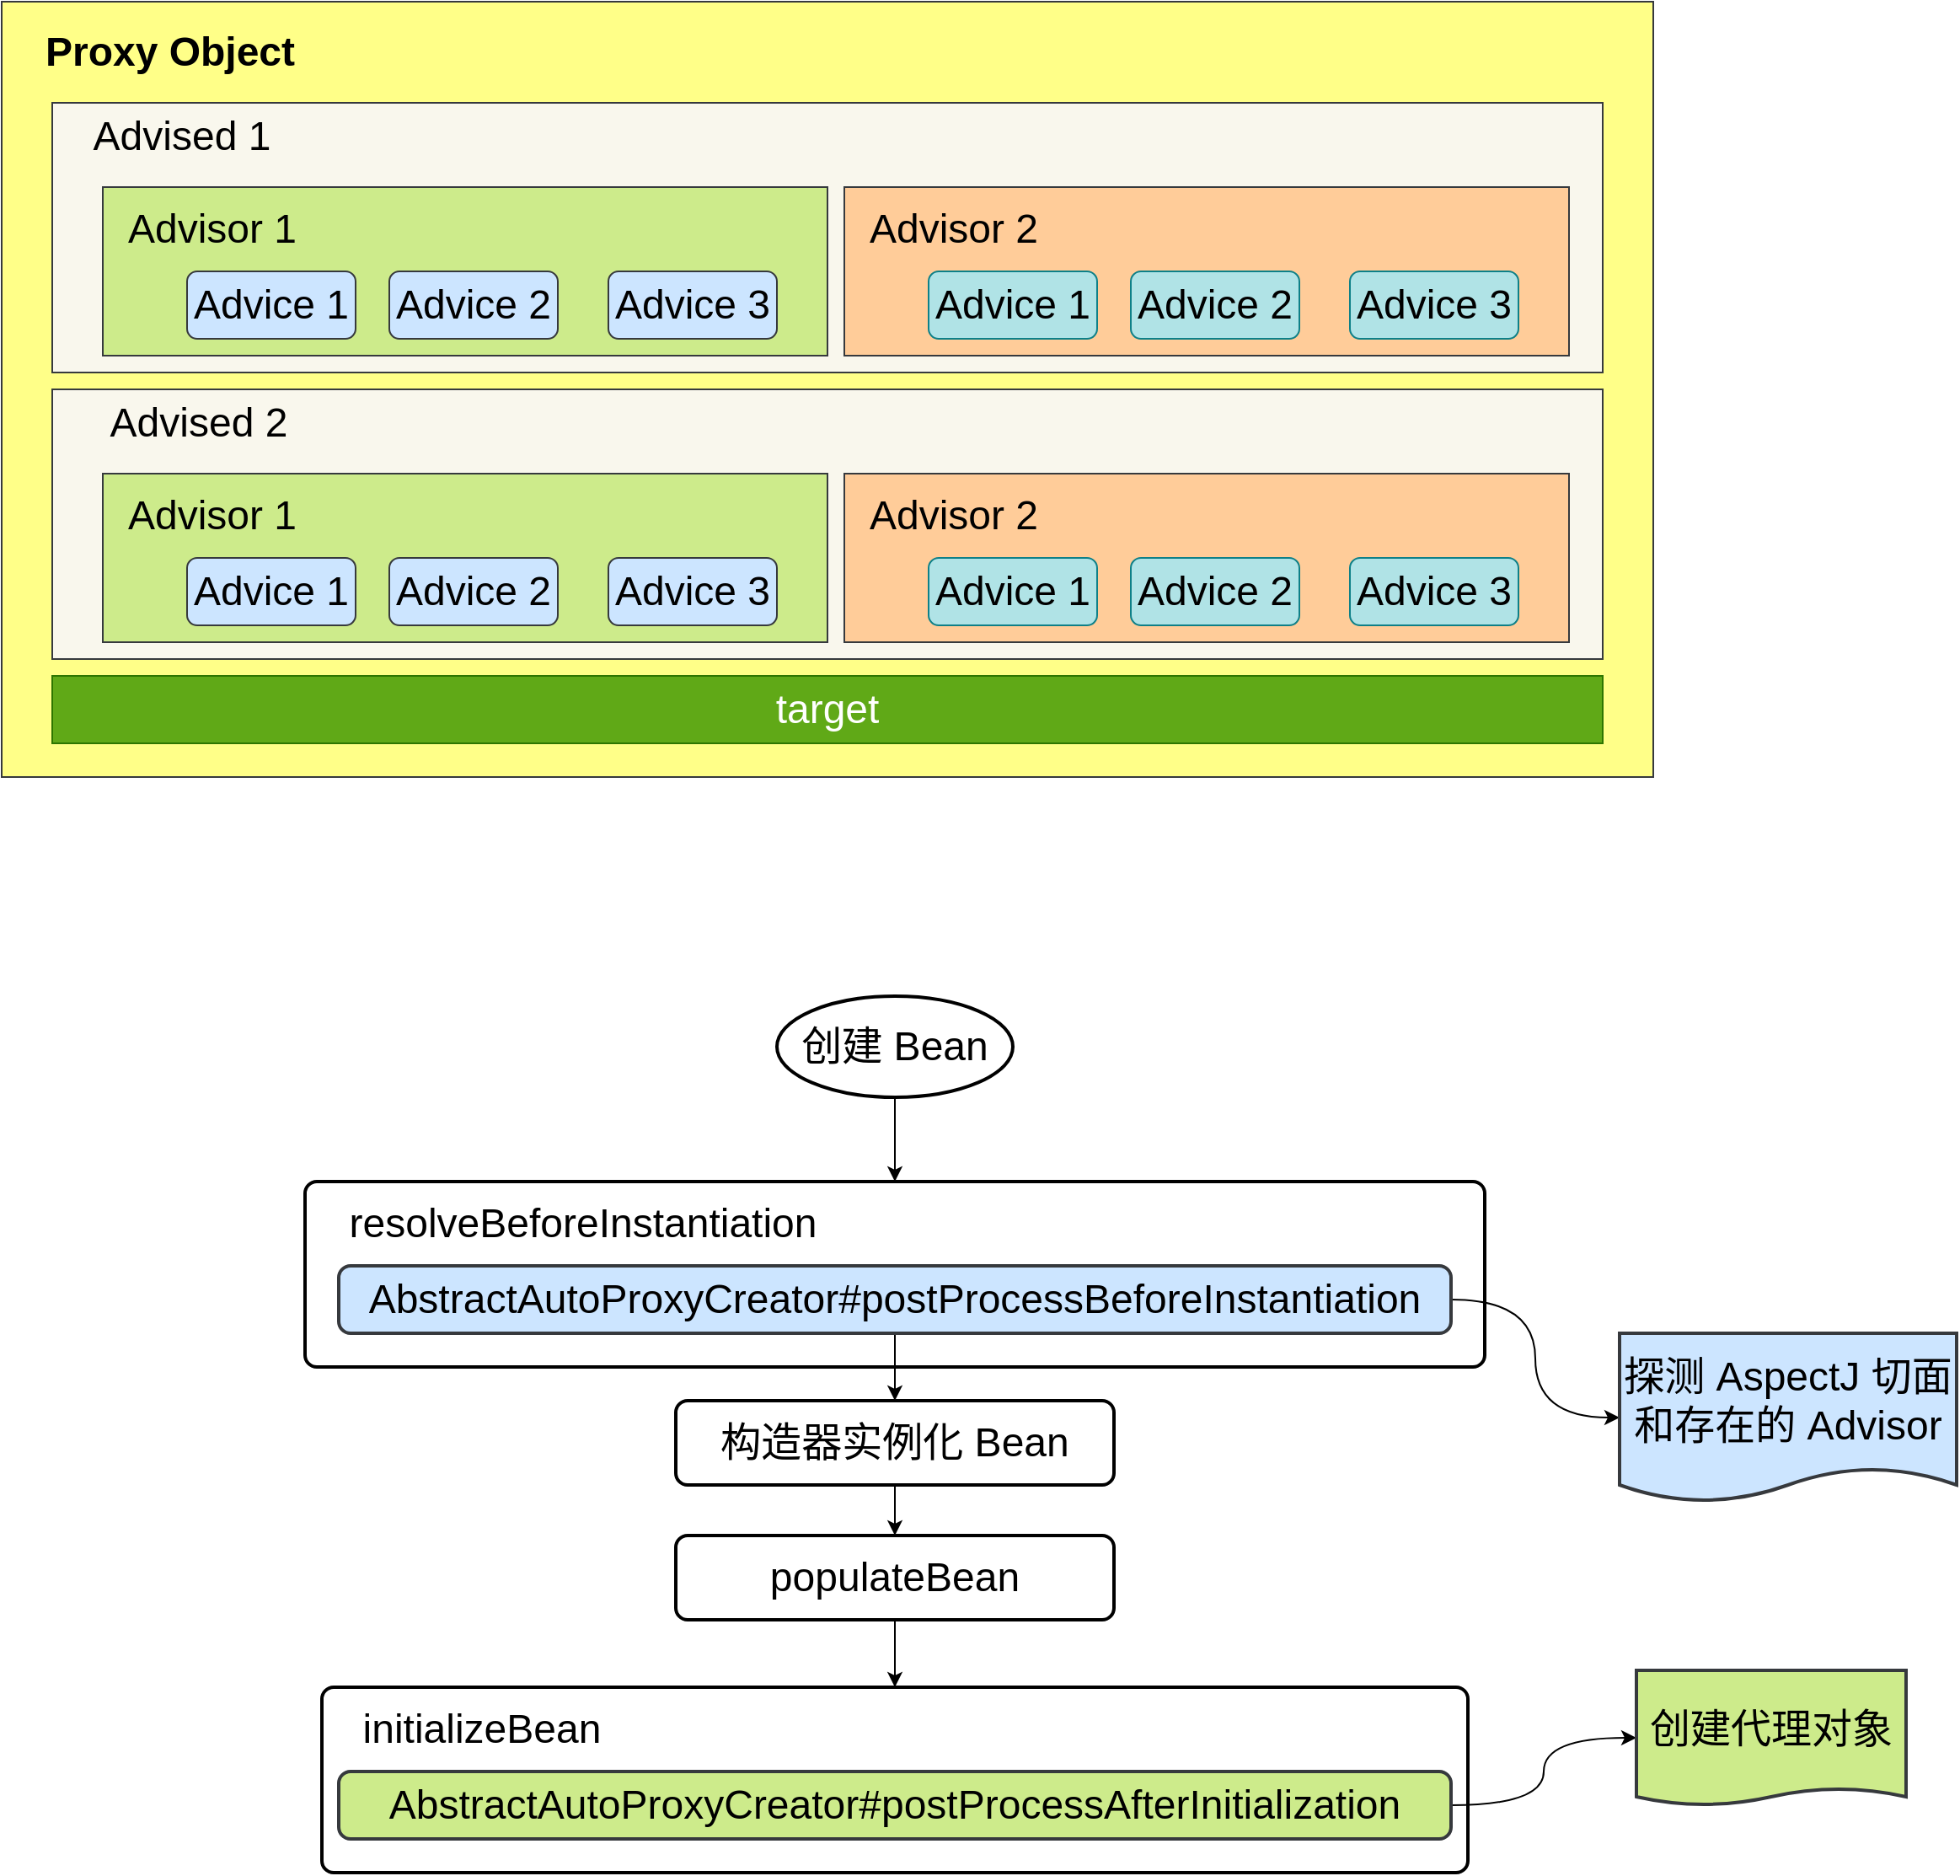 <mxfile version="20.8.20" type="github">
  <diagram name="第 1 页" id="ARzHX-9ly3W4_VBs6L68">
    <mxGraphModel dx="1416" dy="738" grid="1" gridSize="10" guides="1" tooltips="1" connect="1" arrows="1" fold="1" page="1" pageScale="1" pageWidth="827" pageHeight="1169" math="0" shadow="0">
      <root>
        <mxCell id="0" />
        <mxCell id="1" parent="0" />
        <mxCell id="3sBMbdfUlUZQCqw2dq3I-57" value="" style="rounded=1;whiteSpace=wrap;html=1;absoluteArcSize=1;arcSize=14;strokeWidth=2;fontSize=24;" vertex="1" parent="1">
          <mxGeometry x="220" y="730" width="700" height="110" as="geometry" />
        </mxCell>
        <mxCell id="3sBMbdfUlUZQCqw2dq3I-40" value="" style="rounded=0;whiteSpace=wrap;html=1;fontSize=24;fillColor=#ffff88;strokeColor=#36393d;" vertex="1" parent="1">
          <mxGeometry x="40" y="30" width="980" height="460" as="geometry" />
        </mxCell>
        <mxCell id="3sBMbdfUlUZQCqw2dq3I-1" value="&lt;font style=&quot;font-size: 24px;&quot;&gt;target&lt;/font&gt;" style="rounded=0;whiteSpace=wrap;html=1;fillColor=#60a917;fontColor=#ffffff;strokeColor=#2D7600;" vertex="1" parent="1">
          <mxGeometry x="70" y="430" width="920" height="40" as="geometry" />
        </mxCell>
        <mxCell id="3sBMbdfUlUZQCqw2dq3I-14" value="" style="rounded=0;whiteSpace=wrap;html=1;fontSize=24;fillColor=#f9f7ed;strokeColor=#36393d;" vertex="1" parent="1">
          <mxGeometry x="70" y="90" width="920" height="160" as="geometry" />
        </mxCell>
        <mxCell id="3sBMbdfUlUZQCqw2dq3I-7" value="" style="rounded=0;whiteSpace=wrap;html=1;fontSize=24;fillColor=#cdeb8b;strokeColor=#36393d;" vertex="1" parent="1">
          <mxGeometry x="100" y="140" width="430" height="100" as="geometry" />
        </mxCell>
        <mxCell id="3sBMbdfUlUZQCqw2dq3I-8" value="Advisor 1" style="text;html=1;strokeColor=none;fillColor=none;align=center;verticalAlign=middle;whiteSpace=wrap;rounded=0;fontSize=24;" vertex="1" parent="1">
          <mxGeometry x="110" y="150" width="110" height="30" as="geometry" />
        </mxCell>
        <mxCell id="3sBMbdfUlUZQCqw2dq3I-9" value="Advice 1" style="rounded=1;whiteSpace=wrap;html=1;fontSize=24;fillColor=#cce5ff;strokeColor=#36393d;" vertex="1" parent="1">
          <mxGeometry x="150" y="190" width="100" height="40" as="geometry" />
        </mxCell>
        <mxCell id="3sBMbdfUlUZQCqw2dq3I-10" value="Advice 2" style="rounded=1;whiteSpace=wrap;html=1;fontSize=24;fillColor=#cce5ff;strokeColor=#36393d;" vertex="1" parent="1">
          <mxGeometry x="270" y="190" width="100" height="40" as="geometry" />
        </mxCell>
        <mxCell id="3sBMbdfUlUZQCqw2dq3I-11" value="Advice 3" style="rounded=1;whiteSpace=wrap;html=1;fontSize=24;fillColor=#cce5ff;strokeColor=#36393d;" vertex="1" parent="1">
          <mxGeometry x="400" y="190" width="100" height="40" as="geometry" />
        </mxCell>
        <mxCell id="3sBMbdfUlUZQCqw2dq3I-13" value="&lt;b&gt;Proxy Object&lt;/b&gt;" style="text;html=1;strokeColor=none;fillColor=none;align=center;verticalAlign=middle;whiteSpace=wrap;rounded=0;fontSize=24;" vertex="1" parent="1">
          <mxGeometry x="50" y="40" width="180" height="40" as="geometry" />
        </mxCell>
        <mxCell id="3sBMbdfUlUZQCqw2dq3I-15" value="Advised 1" style="text;html=1;strokeColor=none;fillColor=none;align=center;verticalAlign=middle;whiteSpace=wrap;rounded=0;fontSize=24;" vertex="1" parent="1">
          <mxGeometry x="84" y="90" width="126" height="40" as="geometry" />
        </mxCell>
        <mxCell id="3sBMbdfUlUZQCqw2dq3I-2" value="" style="rounded=0;whiteSpace=wrap;html=1;fontSize=24;fillColor=#ffcc99;strokeColor=#36393d;" vertex="1" parent="1">
          <mxGeometry x="540" y="140" width="430" height="100" as="geometry" />
        </mxCell>
        <mxCell id="3sBMbdfUlUZQCqw2dq3I-3" value="Advisor 2" style="text;html=1;strokeColor=none;fillColor=none;align=center;verticalAlign=middle;whiteSpace=wrap;rounded=0;fontSize=24;" vertex="1" parent="1">
          <mxGeometry x="550" y="150" width="110" height="30" as="geometry" />
        </mxCell>
        <mxCell id="3sBMbdfUlUZQCqw2dq3I-4" value="Advice 1" style="rounded=1;whiteSpace=wrap;html=1;fontSize=24;fillColor=#b0e3e6;strokeColor=#0e8088;" vertex="1" parent="1">
          <mxGeometry x="590" y="190" width="100" height="40" as="geometry" />
        </mxCell>
        <mxCell id="3sBMbdfUlUZQCqw2dq3I-5" value="Advice 2" style="rounded=1;whiteSpace=wrap;html=1;fontSize=24;fillColor=#b0e3e6;strokeColor=#0e8088;" vertex="1" parent="1">
          <mxGeometry x="710" y="190" width="100" height="40" as="geometry" />
        </mxCell>
        <mxCell id="3sBMbdfUlUZQCqw2dq3I-6" value="Advice 3" style="rounded=1;whiteSpace=wrap;html=1;fontSize=24;fillColor=#b0e3e6;strokeColor=#0e8088;" vertex="1" parent="1">
          <mxGeometry x="840" y="190" width="100" height="40" as="geometry" />
        </mxCell>
        <mxCell id="3sBMbdfUlUZQCqw2dq3I-28" value="" style="rounded=0;whiteSpace=wrap;html=1;fontSize=24;fillColor=#f9f7ed;strokeColor=#36393d;" vertex="1" parent="1">
          <mxGeometry x="70" y="260" width="920" height="160" as="geometry" />
        </mxCell>
        <mxCell id="3sBMbdfUlUZQCqw2dq3I-29" value="" style="rounded=0;whiteSpace=wrap;html=1;fontSize=24;fillColor=#cdeb8b;strokeColor=#36393d;" vertex="1" parent="1">
          <mxGeometry x="100" y="310" width="430" height="100" as="geometry" />
        </mxCell>
        <mxCell id="3sBMbdfUlUZQCqw2dq3I-30" value="Advisor 1" style="text;html=1;strokeColor=none;fillColor=none;align=center;verticalAlign=middle;whiteSpace=wrap;rounded=0;fontSize=24;" vertex="1" parent="1">
          <mxGeometry x="110" y="320" width="110" height="30" as="geometry" />
        </mxCell>
        <mxCell id="3sBMbdfUlUZQCqw2dq3I-31" value="Advice 1" style="rounded=1;whiteSpace=wrap;html=1;fontSize=24;fillColor=#cce5ff;strokeColor=#36393d;" vertex="1" parent="1">
          <mxGeometry x="150" y="360" width="100" height="40" as="geometry" />
        </mxCell>
        <mxCell id="3sBMbdfUlUZQCqw2dq3I-32" value="Advice 2" style="rounded=1;whiteSpace=wrap;html=1;fontSize=24;fillColor=#cce5ff;strokeColor=#36393d;" vertex="1" parent="1">
          <mxGeometry x="270" y="360" width="100" height="40" as="geometry" />
        </mxCell>
        <mxCell id="3sBMbdfUlUZQCqw2dq3I-33" value="Advice 3" style="rounded=1;whiteSpace=wrap;html=1;fontSize=24;fillColor=#cce5ff;strokeColor=#36393d;" vertex="1" parent="1">
          <mxGeometry x="400" y="360" width="100" height="40" as="geometry" />
        </mxCell>
        <mxCell id="3sBMbdfUlUZQCqw2dq3I-34" value="Advised 2" style="text;html=1;strokeColor=none;fillColor=none;align=center;verticalAlign=middle;whiteSpace=wrap;rounded=0;fontSize=24;" vertex="1" parent="1">
          <mxGeometry x="84" y="260" width="146" height="40" as="geometry" />
        </mxCell>
        <mxCell id="3sBMbdfUlUZQCqw2dq3I-35" value="" style="rounded=0;whiteSpace=wrap;html=1;fontSize=24;fillColor=#ffcc99;strokeColor=#36393d;" vertex="1" parent="1">
          <mxGeometry x="540" y="310" width="430" height="100" as="geometry" />
        </mxCell>
        <mxCell id="3sBMbdfUlUZQCqw2dq3I-36" value="Advisor 2" style="text;html=1;strokeColor=none;fillColor=none;align=center;verticalAlign=middle;whiteSpace=wrap;rounded=0;fontSize=24;" vertex="1" parent="1">
          <mxGeometry x="550" y="320" width="110" height="30" as="geometry" />
        </mxCell>
        <mxCell id="3sBMbdfUlUZQCqw2dq3I-37" value="Advice 1" style="rounded=1;whiteSpace=wrap;html=1;fontSize=24;fillColor=#b0e3e6;strokeColor=#0e8088;" vertex="1" parent="1">
          <mxGeometry x="590" y="360" width="100" height="40" as="geometry" />
        </mxCell>
        <mxCell id="3sBMbdfUlUZQCqw2dq3I-38" value="Advice 2" style="rounded=1;whiteSpace=wrap;html=1;fontSize=24;fillColor=#b0e3e6;strokeColor=#0e8088;" vertex="1" parent="1">
          <mxGeometry x="710" y="360" width="100" height="40" as="geometry" />
        </mxCell>
        <mxCell id="3sBMbdfUlUZQCqw2dq3I-39" value="Advice 3" style="rounded=1;whiteSpace=wrap;html=1;fontSize=24;fillColor=#b0e3e6;strokeColor=#0e8088;" vertex="1" parent="1">
          <mxGeometry x="840" y="360" width="100" height="40" as="geometry" />
        </mxCell>
        <mxCell id="3sBMbdfUlUZQCqw2dq3I-59" style="edgeStyle=orthogonalEdgeStyle;curved=1;orthogonalLoop=1;jettySize=auto;html=1;entryX=0.5;entryY=0;entryDx=0;entryDy=0;fontSize=24;" edge="1" parent="1" source="3sBMbdfUlUZQCqw2dq3I-41" target="3sBMbdfUlUZQCqw2dq3I-57">
          <mxGeometry relative="1" as="geometry" />
        </mxCell>
        <mxCell id="3sBMbdfUlUZQCqw2dq3I-41" value="创建 Bean" style="strokeWidth=2;html=1;shape=mxgraph.flowchart.start_1;whiteSpace=wrap;fontSize=24;" vertex="1" parent="1">
          <mxGeometry x="500" y="620" width="140" height="60" as="geometry" />
        </mxCell>
        <mxCell id="3sBMbdfUlUZQCqw2dq3I-45" style="edgeStyle=orthogonalEdgeStyle;rounded=0;orthogonalLoop=1;jettySize=auto;html=1;entryX=0.5;entryY=0;entryDx=0;entryDy=0;fontSize=24;" edge="1" parent="1" source="3sBMbdfUlUZQCqw2dq3I-42" target="3sBMbdfUlUZQCqw2dq3I-44">
          <mxGeometry relative="1" as="geometry" />
        </mxCell>
        <mxCell id="3sBMbdfUlUZQCqw2dq3I-54" value="" style="edgeStyle=orthogonalEdgeStyle;orthogonalLoop=1;jettySize=auto;html=1;fontSize=24;curved=1;" edge="1" parent="1" source="3sBMbdfUlUZQCqw2dq3I-42" target="3sBMbdfUlUZQCqw2dq3I-53">
          <mxGeometry relative="1" as="geometry" />
        </mxCell>
        <mxCell id="3sBMbdfUlUZQCqw2dq3I-42" value="AbstractAutoProxyCreator#postProcessBeforeInstantiation" style="rounded=1;whiteSpace=wrap;html=1;absoluteArcSize=1;arcSize=14;strokeWidth=2;fontSize=24;fillColor=#cce5ff;strokeColor=#36393d;" vertex="1" parent="1">
          <mxGeometry x="240" y="780" width="660" height="40" as="geometry" />
        </mxCell>
        <mxCell id="3sBMbdfUlUZQCqw2dq3I-51" style="edgeStyle=orthogonalEdgeStyle;rounded=0;orthogonalLoop=1;jettySize=auto;html=1;entryX=0.5;entryY=0;entryDx=0;entryDy=0;fontSize=24;" edge="1" parent="1" source="3sBMbdfUlUZQCqw2dq3I-44" target="3sBMbdfUlUZQCqw2dq3I-46">
          <mxGeometry relative="1" as="geometry" />
        </mxCell>
        <mxCell id="3sBMbdfUlUZQCqw2dq3I-44" value="构造器实例化 Bean" style="rounded=1;whiteSpace=wrap;html=1;absoluteArcSize=1;arcSize=14;strokeWidth=2;fontSize=24;" vertex="1" parent="1">
          <mxGeometry x="440" y="860" width="260" height="50" as="geometry" />
        </mxCell>
        <mxCell id="3sBMbdfUlUZQCqw2dq3I-52" style="edgeStyle=orthogonalEdgeStyle;rounded=0;orthogonalLoop=1;jettySize=auto;html=1;entryX=0.5;entryY=0;entryDx=0;entryDy=0;fontSize=24;" edge="1" parent="1" source="3sBMbdfUlUZQCqw2dq3I-46" target="3sBMbdfUlUZQCqw2dq3I-47">
          <mxGeometry relative="1" as="geometry" />
        </mxCell>
        <mxCell id="3sBMbdfUlUZQCqw2dq3I-46" value="populateBean" style="rounded=1;whiteSpace=wrap;html=1;absoluteArcSize=1;arcSize=14;strokeWidth=2;fontSize=24;" vertex="1" parent="1">
          <mxGeometry x="440" y="940" width="260" height="50" as="geometry" />
        </mxCell>
        <mxCell id="3sBMbdfUlUZQCqw2dq3I-47" value="" style="rounded=1;whiteSpace=wrap;html=1;absoluteArcSize=1;arcSize=14;strokeWidth=2;fontSize=24;" vertex="1" parent="1">
          <mxGeometry x="230" y="1030" width="680" height="110" as="geometry" />
        </mxCell>
        <mxCell id="3sBMbdfUlUZQCqw2dq3I-48" value="initializeBean" style="text;html=1;strokeColor=none;fillColor=none;align=center;verticalAlign=middle;whiteSpace=wrap;rounded=0;fontSize=24;" vertex="1" parent="1">
          <mxGeometry x="250" y="1040" width="150" height="30" as="geometry" />
        </mxCell>
        <mxCell id="3sBMbdfUlUZQCqw2dq3I-56" value="" style="edgeStyle=orthogonalEdgeStyle;curved=1;orthogonalLoop=1;jettySize=auto;html=1;fontSize=24;" edge="1" parent="1" source="3sBMbdfUlUZQCqw2dq3I-50" target="3sBMbdfUlUZQCqw2dq3I-55">
          <mxGeometry relative="1" as="geometry" />
        </mxCell>
        <mxCell id="3sBMbdfUlUZQCqw2dq3I-50" value="AbstractAutoProxyCreator#postProcessAfterInitialization" style="rounded=1;whiteSpace=wrap;html=1;absoluteArcSize=1;arcSize=14;strokeWidth=2;fontSize=24;fillColor=#cdeb8b;strokeColor=#36393d;" vertex="1" parent="1">
          <mxGeometry x="240" y="1080" width="660" height="40" as="geometry" />
        </mxCell>
        <mxCell id="3sBMbdfUlUZQCqw2dq3I-53" value="探测 AspectJ 切面和存在的&amp;nbsp;Advisor" style="shape=document;whiteSpace=wrap;html=1;boundedLbl=1;fontSize=24;rounded=1;arcSize=14;strokeWidth=2;size=0.2;fillColor=#cce5ff;strokeColor=#36393d;" vertex="1" parent="1">
          <mxGeometry x="1000" y="820" width="200" height="100" as="geometry" />
        </mxCell>
        <mxCell id="3sBMbdfUlUZQCqw2dq3I-55" value="创建代理对象" style="shape=document;whiteSpace=wrap;html=1;boundedLbl=1;fontSize=24;fillColor=#cdeb8b;strokeColor=#36393d;rounded=1;arcSize=14;strokeWidth=2;size=0.125;" vertex="1" parent="1">
          <mxGeometry x="1010" y="1020" width="160" height="80" as="geometry" />
        </mxCell>
        <mxCell id="3sBMbdfUlUZQCqw2dq3I-58" value="resolveBeforeInstantiation" style="text;html=1;strokeColor=none;fillColor=none;align=center;verticalAlign=middle;whiteSpace=wrap;rounded=0;fontSize=24;" vertex="1" parent="1">
          <mxGeometry x="250" y="740" width="270" height="30" as="geometry" />
        </mxCell>
      </root>
    </mxGraphModel>
  </diagram>
</mxfile>
